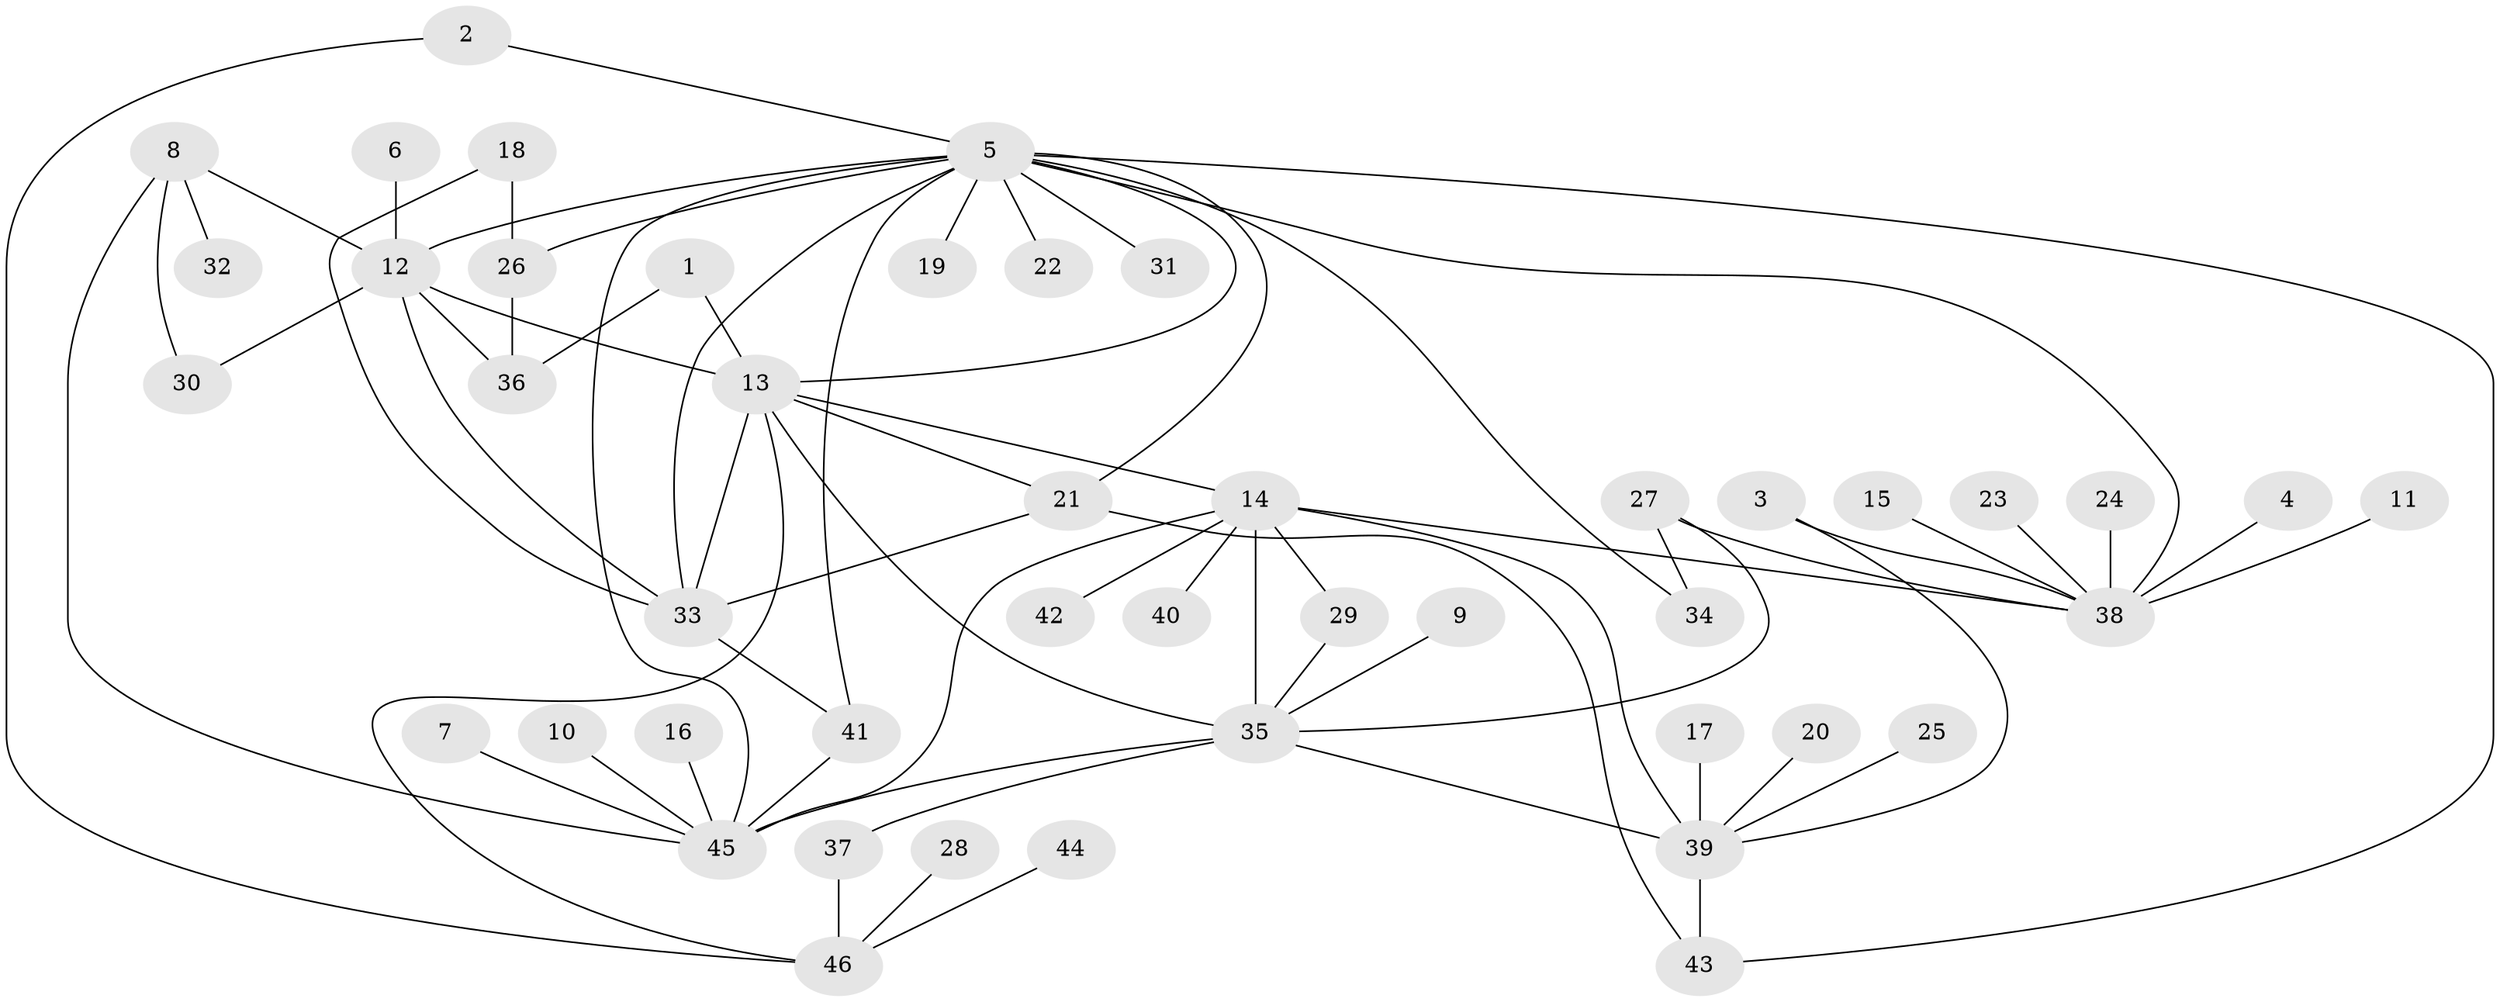 // original degree distribution, {10: 0.013333333333333334, 11: 0.02666666666666667, 2: 0.25333333333333335, 6: 0.013333333333333334, 9: 0.02666666666666667, 3: 0.09333333333333334, 13: 0.013333333333333334, 4: 0.06666666666666667, 7: 0.013333333333333334, 1: 0.44, 15: 0.013333333333333334, 8: 0.013333333333333334, 5: 0.013333333333333334}
// Generated by graph-tools (version 1.1) at 2025/36/03/04/25 23:36:41]
// undirected, 46 vertices, 70 edges
graph export_dot {
  node [color=gray90,style=filled];
  1;
  2;
  3;
  4;
  5;
  6;
  7;
  8;
  9;
  10;
  11;
  12;
  13;
  14;
  15;
  16;
  17;
  18;
  19;
  20;
  21;
  22;
  23;
  24;
  25;
  26;
  27;
  28;
  29;
  30;
  31;
  32;
  33;
  34;
  35;
  36;
  37;
  38;
  39;
  40;
  41;
  42;
  43;
  44;
  45;
  46;
  1 -- 13 [weight=1.0];
  1 -- 36 [weight=1.0];
  2 -- 5 [weight=1.0];
  2 -- 46 [weight=1.0];
  3 -- 38 [weight=1.0];
  3 -- 39 [weight=1.0];
  4 -- 38 [weight=1.0];
  5 -- 12 [weight=1.0];
  5 -- 13 [weight=1.0];
  5 -- 19 [weight=1.0];
  5 -- 21 [weight=1.0];
  5 -- 22 [weight=1.0];
  5 -- 26 [weight=1.0];
  5 -- 31 [weight=1.0];
  5 -- 33 [weight=2.0];
  5 -- 34 [weight=1.0];
  5 -- 38 [weight=2.0];
  5 -- 41 [weight=1.0];
  5 -- 43 [weight=1.0];
  5 -- 45 [weight=1.0];
  6 -- 12 [weight=1.0];
  7 -- 45 [weight=1.0];
  8 -- 12 [weight=1.0];
  8 -- 30 [weight=1.0];
  8 -- 32 [weight=1.0];
  8 -- 45 [weight=1.0];
  9 -- 35 [weight=1.0];
  10 -- 45 [weight=1.0];
  11 -- 38 [weight=1.0];
  12 -- 13 [weight=1.0];
  12 -- 30 [weight=1.0];
  12 -- 33 [weight=1.0];
  12 -- 36 [weight=1.0];
  13 -- 14 [weight=1.0];
  13 -- 21 [weight=1.0];
  13 -- 33 [weight=1.0];
  13 -- 35 [weight=1.0];
  13 -- 46 [weight=1.0];
  14 -- 29 [weight=1.0];
  14 -- 35 [weight=2.0];
  14 -- 38 [weight=1.0];
  14 -- 39 [weight=2.0];
  14 -- 40 [weight=1.0];
  14 -- 42 [weight=1.0];
  14 -- 45 [weight=1.0];
  15 -- 38 [weight=1.0];
  16 -- 45 [weight=1.0];
  17 -- 39 [weight=1.0];
  18 -- 26 [weight=1.0];
  18 -- 33 [weight=1.0];
  20 -- 39 [weight=1.0];
  21 -- 33 [weight=1.0];
  21 -- 43 [weight=1.0];
  23 -- 38 [weight=1.0];
  24 -- 38 [weight=1.0];
  25 -- 39 [weight=1.0];
  26 -- 36 [weight=1.0];
  27 -- 34 [weight=1.0];
  27 -- 35 [weight=1.0];
  27 -- 38 [weight=2.0];
  28 -- 46 [weight=1.0];
  29 -- 35 [weight=1.0];
  33 -- 41 [weight=1.0];
  35 -- 37 [weight=1.0];
  35 -- 39 [weight=1.0];
  35 -- 45 [weight=2.0];
  37 -- 46 [weight=1.0];
  39 -- 43 [weight=1.0];
  41 -- 45 [weight=1.0];
  44 -- 46 [weight=1.0];
}

